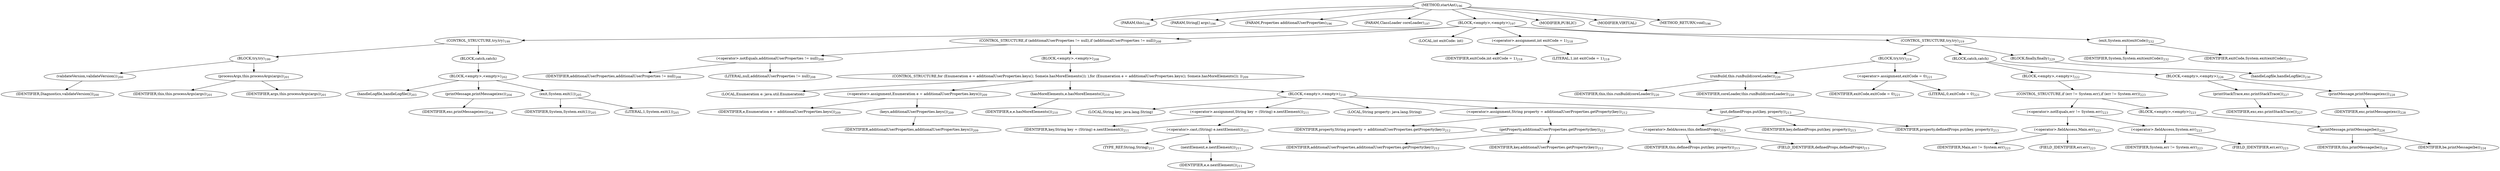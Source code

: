 digraph "startAnt" {  
"154" [label = <(METHOD,startAnt)<SUB>196</SUB>> ]
"6" [label = <(PARAM,this)<SUB>196</SUB>> ]
"155" [label = <(PARAM,String[] args)<SUB>196</SUB>> ]
"156" [label = <(PARAM,Properties additionalUserProperties)<SUB>196</SUB>> ]
"157" [label = <(PARAM,ClassLoader coreLoader)<SUB>197</SUB>> ]
"158" [label = <(BLOCK,&lt;empty&gt;,&lt;empty&gt;)<SUB>197</SUB>> ]
"159" [label = <(CONTROL_STRUCTURE,try,try)<SUB>199</SUB>> ]
"160" [label = <(BLOCK,try,try)<SUB>199</SUB>> ]
"161" [label = <(validateVersion,validateVersion())<SUB>200</SUB>> ]
"162" [label = <(IDENTIFIER,Diagnostics,validateVersion())<SUB>200</SUB>> ]
"163" [label = <(processArgs,this.processArgs(args))<SUB>201</SUB>> ]
"5" [label = <(IDENTIFIER,this,this.processArgs(args))<SUB>201</SUB>> ]
"164" [label = <(IDENTIFIER,args,this.processArgs(args))<SUB>201</SUB>> ]
"165" [label = <(BLOCK,catch,catch)> ]
"166" [label = <(BLOCK,&lt;empty&gt;,&lt;empty&gt;)<SUB>202</SUB>> ]
"167" [label = <(handleLogfile,handleLogfile())<SUB>203</SUB>> ]
"168" [label = <(printMessage,printMessage(exc))<SUB>204</SUB>> ]
"169" [label = <(IDENTIFIER,exc,printMessage(exc))<SUB>204</SUB>> ]
"170" [label = <(exit,System.exit(1))<SUB>205</SUB>> ]
"171" [label = <(IDENTIFIER,System,System.exit(1))<SUB>205</SUB>> ]
"172" [label = <(LITERAL,1,System.exit(1))<SUB>205</SUB>> ]
"173" [label = <(CONTROL_STRUCTURE,if (additionalUserProperties != null),if (additionalUserProperties != null))<SUB>208</SUB>> ]
"174" [label = <(&lt;operator&gt;.notEquals,additionalUserProperties != null)<SUB>208</SUB>> ]
"175" [label = <(IDENTIFIER,additionalUserProperties,additionalUserProperties != null)<SUB>208</SUB>> ]
"176" [label = <(LITERAL,null,additionalUserProperties != null)<SUB>208</SUB>> ]
"177" [label = <(BLOCK,&lt;empty&gt;,&lt;empty&gt;)<SUB>208</SUB>> ]
"178" [label = <(CONTROL_STRUCTURE,for (Enumeration e = additionalUserProperties.keys(); Some(e.hasMoreElements()); ),for (Enumeration e = additionalUserProperties.keys(); Some(e.hasMoreElements()); ))<SUB>209</SUB>> ]
"179" [label = <(LOCAL,Enumeration e: java.util.Enumeration)> ]
"180" [label = <(&lt;operator&gt;.assignment,Enumeration e = additionalUserProperties.keys())<SUB>209</SUB>> ]
"181" [label = <(IDENTIFIER,e,Enumeration e = additionalUserProperties.keys())<SUB>209</SUB>> ]
"182" [label = <(keys,additionalUserProperties.keys())<SUB>209</SUB>> ]
"183" [label = <(IDENTIFIER,additionalUserProperties,additionalUserProperties.keys())<SUB>209</SUB>> ]
"184" [label = <(hasMoreElements,e.hasMoreElements())<SUB>210</SUB>> ]
"185" [label = <(IDENTIFIER,e,e.hasMoreElements())<SUB>210</SUB>> ]
"186" [label = <(BLOCK,&lt;empty&gt;,&lt;empty&gt;)<SUB>210</SUB>> ]
"187" [label = <(LOCAL,String key: java.lang.String)> ]
"188" [label = <(&lt;operator&gt;.assignment,String key = (String) e.nextElement())<SUB>211</SUB>> ]
"189" [label = <(IDENTIFIER,key,String key = (String) e.nextElement())<SUB>211</SUB>> ]
"190" [label = <(&lt;operator&gt;.cast,(String) e.nextElement())<SUB>211</SUB>> ]
"191" [label = <(TYPE_REF,String,String)<SUB>211</SUB>> ]
"192" [label = <(nextElement,e.nextElement())<SUB>211</SUB>> ]
"193" [label = <(IDENTIFIER,e,e.nextElement())<SUB>211</SUB>> ]
"194" [label = <(LOCAL,String property: java.lang.String)> ]
"195" [label = <(&lt;operator&gt;.assignment,String property = additionalUserProperties.getProperty(key))<SUB>212</SUB>> ]
"196" [label = <(IDENTIFIER,property,String property = additionalUserProperties.getProperty(key))<SUB>212</SUB>> ]
"197" [label = <(getProperty,additionalUserProperties.getProperty(key))<SUB>212</SUB>> ]
"198" [label = <(IDENTIFIER,additionalUserProperties,additionalUserProperties.getProperty(key))<SUB>212</SUB>> ]
"199" [label = <(IDENTIFIER,key,additionalUserProperties.getProperty(key))<SUB>212</SUB>> ]
"200" [label = <(put,definedProps.put(key, property))<SUB>213</SUB>> ]
"201" [label = <(&lt;operator&gt;.fieldAccess,this.definedProps)<SUB>213</SUB>> ]
"202" [label = <(IDENTIFIER,this,definedProps.put(key, property))<SUB>213</SUB>> ]
"203" [label = <(FIELD_IDENTIFIER,definedProps,definedProps)<SUB>213</SUB>> ]
"204" [label = <(IDENTIFIER,key,definedProps.put(key, property))<SUB>213</SUB>> ]
"205" [label = <(IDENTIFIER,property,definedProps.put(key, property))<SUB>213</SUB>> ]
"206" [label = <(LOCAL,int exitCode: int)> ]
"207" [label = <(&lt;operator&gt;.assignment,int exitCode = 1)<SUB>218</SUB>> ]
"208" [label = <(IDENTIFIER,exitCode,int exitCode = 1)<SUB>218</SUB>> ]
"209" [label = <(LITERAL,1,int exitCode = 1)<SUB>218</SUB>> ]
"210" [label = <(CONTROL_STRUCTURE,try,try)<SUB>219</SUB>> ]
"211" [label = <(BLOCK,try,try)<SUB>219</SUB>> ]
"212" [label = <(runBuild,this.runBuild(coreLoader))<SUB>220</SUB>> ]
"7" [label = <(IDENTIFIER,this,this.runBuild(coreLoader))<SUB>220</SUB>> ]
"213" [label = <(IDENTIFIER,coreLoader,this.runBuild(coreLoader))<SUB>220</SUB>> ]
"214" [label = <(&lt;operator&gt;.assignment,exitCode = 0)<SUB>221</SUB>> ]
"215" [label = <(IDENTIFIER,exitCode,exitCode = 0)<SUB>221</SUB>> ]
"216" [label = <(LITERAL,0,exitCode = 0)<SUB>221</SUB>> ]
"217" [label = <(BLOCK,catch,catch)> ]
"218" [label = <(BLOCK,&lt;empty&gt;,&lt;empty&gt;)<SUB>222</SUB>> ]
"219" [label = <(CONTROL_STRUCTURE,if (err != System.err),if (err != System.err))<SUB>223</SUB>> ]
"220" [label = <(&lt;operator&gt;.notEquals,err != System.err)<SUB>223</SUB>> ]
"221" [label = <(&lt;operator&gt;.fieldAccess,Main.err)<SUB>223</SUB>> ]
"222" [label = <(IDENTIFIER,Main,err != System.err)<SUB>223</SUB>> ]
"223" [label = <(FIELD_IDENTIFIER,err,err)<SUB>223</SUB>> ]
"224" [label = <(&lt;operator&gt;.fieldAccess,System.err)<SUB>223</SUB>> ]
"225" [label = <(IDENTIFIER,System,err != System.err)<SUB>223</SUB>> ]
"226" [label = <(FIELD_IDENTIFIER,err,err)<SUB>223</SUB>> ]
"227" [label = <(BLOCK,&lt;empty&gt;,&lt;empty&gt;)<SUB>223</SUB>> ]
"228" [label = <(printMessage,printMessage(be))<SUB>224</SUB>> ]
"8" [label = <(IDENTIFIER,this,printMessage(be))<SUB>224</SUB>> ]
"229" [label = <(IDENTIFIER,be,printMessage(be))<SUB>224</SUB>> ]
"230" [label = <(BLOCK,&lt;empty&gt;,&lt;empty&gt;)<SUB>226</SUB>> ]
"231" [label = <(printStackTrace,exc.printStackTrace())<SUB>227</SUB>> ]
"232" [label = <(IDENTIFIER,exc,exc.printStackTrace())<SUB>227</SUB>> ]
"233" [label = <(printMessage,printMessage(exc))<SUB>228</SUB>> ]
"234" [label = <(IDENTIFIER,exc,printMessage(exc))<SUB>228</SUB>> ]
"235" [label = <(BLOCK,finally,finally)<SUB>229</SUB>> ]
"236" [label = <(handleLogfile,handleLogfile())<SUB>230</SUB>> ]
"237" [label = <(exit,System.exit(exitCode))<SUB>232</SUB>> ]
"238" [label = <(IDENTIFIER,System,System.exit(exitCode))<SUB>232</SUB>> ]
"239" [label = <(IDENTIFIER,exitCode,System.exit(exitCode))<SUB>232</SUB>> ]
"240" [label = <(MODIFIER,PUBLIC)> ]
"241" [label = <(MODIFIER,VIRTUAL)> ]
"242" [label = <(METHOD_RETURN,void)<SUB>196</SUB>> ]
  "154" -> "6" 
  "154" -> "155" 
  "154" -> "156" 
  "154" -> "157" 
  "154" -> "158" 
  "154" -> "240" 
  "154" -> "241" 
  "154" -> "242" 
  "158" -> "159" 
  "158" -> "173" 
  "158" -> "206" 
  "158" -> "207" 
  "158" -> "210" 
  "158" -> "237" 
  "159" -> "160" 
  "159" -> "165" 
  "160" -> "161" 
  "160" -> "163" 
  "161" -> "162" 
  "163" -> "5" 
  "163" -> "164" 
  "165" -> "166" 
  "166" -> "167" 
  "166" -> "168" 
  "166" -> "170" 
  "168" -> "169" 
  "170" -> "171" 
  "170" -> "172" 
  "173" -> "174" 
  "173" -> "177" 
  "174" -> "175" 
  "174" -> "176" 
  "177" -> "178" 
  "178" -> "179" 
  "178" -> "180" 
  "178" -> "184" 
  "178" -> "186" 
  "180" -> "181" 
  "180" -> "182" 
  "182" -> "183" 
  "184" -> "185" 
  "186" -> "187" 
  "186" -> "188" 
  "186" -> "194" 
  "186" -> "195" 
  "186" -> "200" 
  "188" -> "189" 
  "188" -> "190" 
  "190" -> "191" 
  "190" -> "192" 
  "192" -> "193" 
  "195" -> "196" 
  "195" -> "197" 
  "197" -> "198" 
  "197" -> "199" 
  "200" -> "201" 
  "200" -> "204" 
  "200" -> "205" 
  "201" -> "202" 
  "201" -> "203" 
  "207" -> "208" 
  "207" -> "209" 
  "210" -> "211" 
  "210" -> "217" 
  "210" -> "235" 
  "211" -> "212" 
  "211" -> "214" 
  "212" -> "7" 
  "212" -> "213" 
  "214" -> "215" 
  "214" -> "216" 
  "217" -> "218" 
  "217" -> "230" 
  "218" -> "219" 
  "219" -> "220" 
  "219" -> "227" 
  "220" -> "221" 
  "220" -> "224" 
  "221" -> "222" 
  "221" -> "223" 
  "224" -> "225" 
  "224" -> "226" 
  "227" -> "228" 
  "228" -> "8" 
  "228" -> "229" 
  "230" -> "231" 
  "230" -> "233" 
  "231" -> "232" 
  "233" -> "234" 
  "235" -> "236" 
  "237" -> "238" 
  "237" -> "239" 
}
